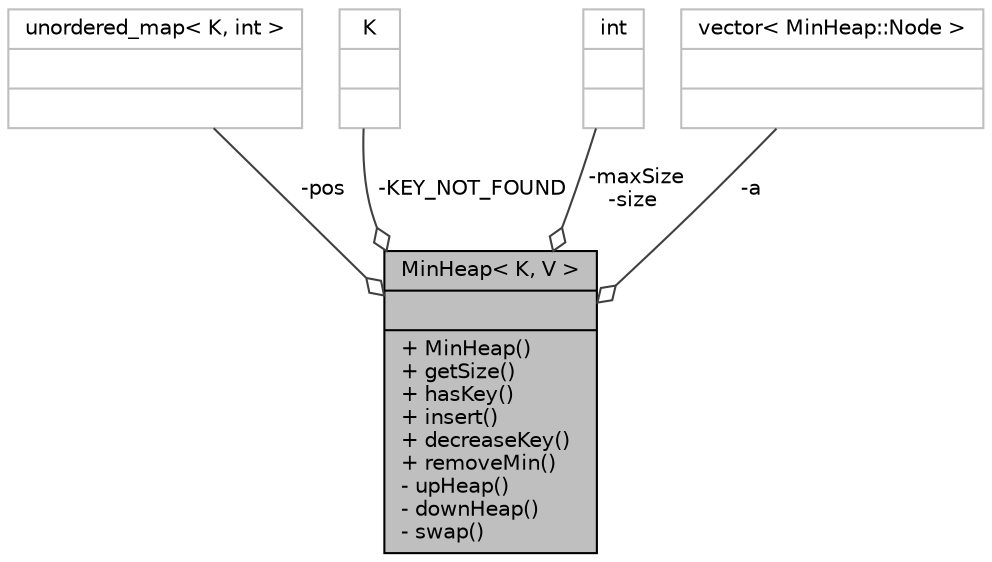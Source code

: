 digraph "MinHeap&lt; K, V &gt;"
{
 // LATEX_PDF_SIZE
  bgcolor="transparent";
  edge [fontname="Helvetica",fontsize="10",labelfontname="Helvetica",labelfontsize="10"];
  node [fontname="Helvetica",fontsize="10",shape=record];
  Node1 [label="{MinHeap\< K, V \>\n||+ MinHeap()\l+ getSize()\l+ hasKey()\l+ insert()\l+ decreaseKey()\l+ removeMin()\l- upHeap()\l- downHeap()\l- swap()\l}",height=0.2,width=0.4,color="black", fillcolor="grey75", style="filled", fontcolor="black",tooltip=" "];
  Node2 -> Node1 [color="grey25",fontsize="10",style="solid",label=" -pos" ,arrowhead="odiamond",fontname="Helvetica"];
  Node2 [label="{unordered_map\< K, int \>\n||}",height=0.2,width=0.4,color="grey75",tooltip=" "];
  Node3 -> Node1 [color="grey25",fontsize="10",style="solid",label=" -KEY_NOT_FOUND" ,arrowhead="odiamond",fontname="Helvetica"];
  Node3 [label="{K\n||}",height=0.2,width=0.4,color="grey75",tooltip=" "];
  Node4 -> Node1 [color="grey25",fontsize="10",style="solid",label=" -maxSize\n-size" ,arrowhead="odiamond",fontname="Helvetica"];
  Node4 [label="{int\n||}",height=0.2,width=0.4,color="grey75",tooltip=" "];
  Node5 -> Node1 [color="grey25",fontsize="10",style="solid",label=" -a" ,arrowhead="odiamond",fontname="Helvetica"];
  Node5 [label="{vector\< MinHeap::Node \>\n||}",height=0.2,width=0.4,color="grey75",tooltip=" "];
}
